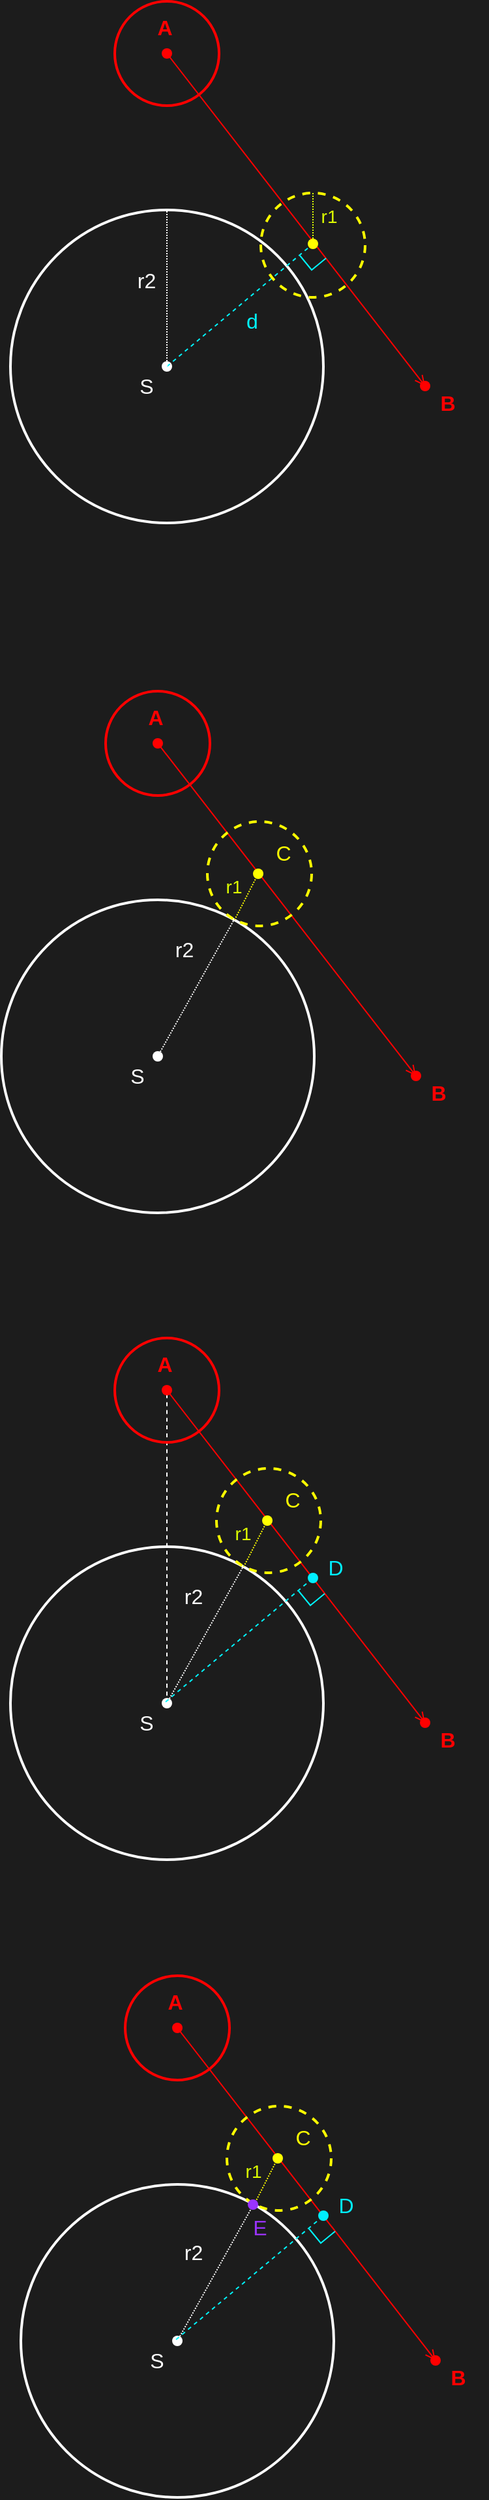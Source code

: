 <mxfile version="15.4.1" type="device"><diagram id="fCZ8dxqV5h4fluIDWIOY" name="Page-1"><mxGraphModel dx="714" dy="752" grid="0" gridSize="20" guides="1" tooltips="1" connect="1" arrows="1" fold="1" page="0" pageScale="1" pageWidth="827" pageHeight="1169" background="#1C1C1C" math="0" shadow="0"><root><mxCell id="0"/><mxCell id="1" parent="0"/><mxCell id="T7oiDlKmzv_vdTTcZeZM-1" value="" style="ellipse;whiteSpace=wrap;html=1;aspect=fixed;fillColor=none;strokeColor=#FFFFFF;strokeWidth=2;" parent="1" vertex="1"><mxGeometry x="240" y="320" width="240" height="240" as="geometry"/></mxCell><mxCell id="T7oiDlKmzv_vdTTcZeZM-6" value="" style="group" parent="1" vertex="1" connectable="0"><mxGeometry x="320" y="160" width="80" height="80" as="geometry"/></mxCell><mxCell id="T7oiDlKmzv_vdTTcZeZM-2" value="" style="ellipse;whiteSpace=wrap;html=1;aspect=fixed;fillColor=none;strokeColor=#FF0000;strokeWidth=2;" parent="T7oiDlKmzv_vdTTcZeZM-6" vertex="1"><mxGeometry width="80" height="80" as="geometry"/></mxCell><mxCell id="T7oiDlKmzv_vdTTcZeZM-5" value="" style="shape=waypoint;sketch=0;size=6;pointerEvents=1;points=[];fillColor=none;resizable=0;rotatable=0;perimeter=centerPerimeter;snapToPoint=1;strokeColor=#FF0000;strokeWidth=2;" parent="T7oiDlKmzv_vdTTcZeZM-6" vertex="1"><mxGeometry x="20" y="20" width="40" height="40" as="geometry"/></mxCell><mxCell id="VH2lCAt-w7yX6zZefVOD-40" value="A" style="text;html=1;align=center;verticalAlign=middle;resizable=0;points=[];autosize=1;strokeColor=none;fillColor=none;fontColor=#FF0000;fontStyle=1;fontSize=16;" vertex="1" parent="T7oiDlKmzv_vdTTcZeZM-6"><mxGeometry x="27" y="8" width="22" height="23" as="geometry"/></mxCell><mxCell id="T7oiDlKmzv_vdTTcZeZM-12" style="rounded=0;orthogonalLoop=1;jettySize=auto;html=1;strokeColor=#FF0000;exitX=0.45;exitY=0.525;exitDx=0;exitDy=0;exitPerimeter=0;endArrow=open;endFill=0;" parent="1" edge="1" target="T7oiDlKmzv_vdTTcZeZM-9" source="T7oiDlKmzv_vdTTcZeZM-5"><mxGeometry relative="1" as="geometry"><mxPoint x="415" y="284" as="targetPoint"/><mxPoint x="389" y="243" as="sourcePoint"/></mxGeometry></mxCell><mxCell id="T7oiDlKmzv_vdTTcZeZM-17" value="d" style="text;html=1;align=center;verticalAlign=middle;resizable=0;points=[];autosize=1;strokeColor=none;fillColor=none;fontSize=16;fontColor=#00F7FF;" parent="1" vertex="1"><mxGeometry x="405" y="395" width="40" height="20" as="geometry"/></mxCell><mxCell id="T7oiDlKmzv_vdTTcZeZM-18" value="r2" style="text;html=1;align=center;verticalAlign=middle;resizable=0;points=[];autosize=1;strokeColor=none;fillColor=none;fontSize=16;fontColor=#FFFFFF;" parent="1" vertex="1"><mxGeometry x="324" y="364" width="40" height="20" as="geometry"/></mxCell><mxCell id="T7oiDlKmzv_vdTTcZeZM-20" style="rounded=0;orthogonalLoop=1;jettySize=auto;html=1;strokeColor=#DDFF00;endArrow=none;endFill=0;dashed=1;dashPattern=1 1;fontColor=#DDFF00;exitX=0.5;exitY=0;exitDx=0;exitDy=0;" parent="1" target="VH2lCAt-w7yX6zZefVOD-39" edge="1" source="T7oiDlKmzv_vdTTcZeZM-8"><mxGeometry relative="1" as="geometry"><mxPoint x="559" y="356" as="targetPoint"/><mxPoint x="602" y="302" as="sourcePoint"/></mxGeometry></mxCell><mxCell id="T7oiDlKmzv_vdTTcZeZM-21" value="r1" style="text;html=1;align=center;verticalAlign=middle;resizable=0;points=[];autosize=1;strokeColor=none;fillColor=none;fontSize=14;fontColor=#DDFF00;" parent="1" vertex="1"><mxGeometry x="464" y="315" width="40" height="20" as="geometry"/></mxCell><mxCell id="T7oiDlKmzv_vdTTcZeZM-3" value="" style="shape=waypoint;sketch=0;fillStyle=solid;size=6;pointerEvents=1;points=[];fillColor=none;resizable=0;rotatable=0;perimeter=centerPerimeter;snapToPoint=1;strokeColor=#FFFFFF;strokeWidth=2;" parent="1" vertex="1"><mxGeometry x="340" y="420" width="40" height="40" as="geometry"/></mxCell><mxCell id="T7oiDlKmzv_vdTTcZeZM-11" value="" style="group" parent="1" vertex="1" connectable="0"><mxGeometry x="518" y="415" width="80" height="80" as="geometry"/></mxCell><mxCell id="T7oiDlKmzv_vdTTcZeZM-7" value="" style="group;shadow=0;" parent="T7oiDlKmzv_vdTTcZeZM-11" vertex="1" connectable="0"><mxGeometry width="80" height="80" as="geometry"/></mxCell><mxCell id="T7oiDlKmzv_vdTTcZeZM-9" value="" style="shape=waypoint;sketch=0;size=6;pointerEvents=1;points=[];fillColor=none;resizable=0;rotatable=0;perimeter=centerPerimeter;snapToPoint=1;strokeColor=#FF0000;strokeWidth=2;" parent="T7oiDlKmzv_vdTTcZeZM-7" vertex="1"><mxGeometry x="20" y="20" width="40" height="40" as="geometry"/></mxCell><mxCell id="VH2lCAt-w7yX6zZefVOD-41" value="B" style="text;html=1;align=center;verticalAlign=middle;resizable=0;points=[];autosize=1;strokeColor=none;fillColor=none;fontColor=#FF0000;fontStyle=1;fontSize=16;" vertex="1" parent="T7oiDlKmzv_vdTTcZeZM-7"><mxGeometry x="46" y="41" width="22" height="23" as="geometry"/></mxCell><mxCell id="T7oiDlKmzv_vdTTcZeZM-13" style="rounded=0;orthogonalLoop=1;jettySize=auto;html=1;strokeColor=#00F7FF;endArrow=none;endFill=0;exitX=0.617;exitY=0.559;exitDx=0;exitDy=0;exitPerimeter=0;dashed=1;" parent="1" source="T7oiDlKmzv_vdTTcZeZM-3" edge="1" target="VH2lCAt-w7yX6zZefVOD-39"><mxGeometry x="240" y="320" as="geometry"><mxPoint x="440" y="330" as="targetPoint"/><mxPoint x="500" y="240.0" as="sourcePoint"/></mxGeometry></mxCell><mxCell id="T7oiDlKmzv_vdTTcZeZM-14" style="rounded=0;orthogonalLoop=1;jettySize=auto;html=1;strokeColor=#FFFFFF;endArrow=none;endFill=0;entryX=0.5;entryY=0;entryDx=0;entryDy=0;dashed=1;dashPattern=1 1;fontColor=#DDFF00;" parent="1" source="T7oiDlKmzv_vdTTcZeZM-3" target="T7oiDlKmzv_vdTTcZeZM-1" edge="1"><mxGeometry x="240" y="320" as="geometry"><mxPoint x="620" y="460" as="targetPoint"/><mxPoint x="540" y="570" as="sourcePoint"/></mxGeometry></mxCell><mxCell id="T7oiDlKmzv_vdTTcZeZM-8" value="" style="ellipse;whiteSpace=wrap;html=1;aspect=fixed;fillColor=none;strokeColor=#FFFF00;strokeWidth=2;dashed=1;" parent="1" vertex="1"><mxGeometry x="432" y="307" width="80" height="80" as="geometry"/></mxCell><mxCell id="VH2lCAt-w7yX6zZefVOD-39" value="" style="shape=waypoint;sketch=0;size=6;pointerEvents=1;points=[];fillColor=none;resizable=0;rotatable=0;perimeter=centerPerimeter;snapToPoint=1;fontColor=#FFFF00;strokeColor=#FFFF00;strokeWidth=2;" vertex="1" parent="1"><mxGeometry x="452" y="326" width="40" height="40" as="geometry"/></mxCell><mxCell id="VH2lCAt-w7yX6zZefVOD-42" value="S" style="text;html=1;align=center;verticalAlign=middle;resizable=0;points=[];autosize=1;strokeColor=none;fillColor=none;fontSize=16;fontColor=#FFFFFF;fontStyle=0" vertex="1" parent="1"><mxGeometry x="333.5" y="443.5" width="21" height="23" as="geometry"/></mxCell><mxCell id="VH2lCAt-w7yX6zZefVOD-43" style="rounded=0;orthogonalLoop=1;jettySize=auto;html=1;strokeColor=#00F7FF;endArrow=none;endFill=0;" edge="1" parent="1"><mxGeometry x="251" y="330" as="geometry"><mxPoint x="482" y="357" as="targetPoint"/><mxPoint x="462" y="355" as="sourcePoint"/><Array as="points"><mxPoint x="471" y="366"/></Array></mxGeometry></mxCell><mxCell id="VH2lCAt-w7yX6zZefVOD-44" value="" style="ellipse;whiteSpace=wrap;html=1;aspect=fixed;fillColor=none;strokeColor=#FFFFFF;strokeWidth=2;" vertex="1" parent="1"><mxGeometry x="233" y="849" width="240" height="240" as="geometry"/></mxCell><mxCell id="VH2lCAt-w7yX6zZefVOD-45" value="" style="group" vertex="1" connectable="0" parent="1"><mxGeometry x="313" y="689" width="80" height="80" as="geometry"/></mxCell><mxCell id="VH2lCAt-w7yX6zZefVOD-46" value="" style="ellipse;whiteSpace=wrap;html=1;aspect=fixed;fillColor=none;strokeColor=#FF0000;strokeWidth=2;" vertex="1" parent="VH2lCAt-w7yX6zZefVOD-45"><mxGeometry width="80" height="80" as="geometry"/></mxCell><mxCell id="VH2lCAt-w7yX6zZefVOD-47" value="" style="shape=waypoint;sketch=0;size=6;pointerEvents=1;points=[];fillColor=none;resizable=0;rotatable=0;perimeter=centerPerimeter;snapToPoint=1;strokeColor=#FF0000;strokeWidth=2;" vertex="1" parent="VH2lCAt-w7yX6zZefVOD-45"><mxGeometry x="20" y="20" width="40" height="40" as="geometry"/></mxCell><mxCell id="VH2lCAt-w7yX6zZefVOD-48" value="A" style="text;html=1;align=center;verticalAlign=middle;resizable=0;points=[];autosize=1;strokeColor=none;fillColor=none;fontColor=#FF0000;fontStyle=1;fontSize=16;" vertex="1" parent="VH2lCAt-w7yX6zZefVOD-45"><mxGeometry x="27" y="8" width="22" height="23" as="geometry"/></mxCell><mxCell id="VH2lCAt-w7yX6zZefVOD-49" style="rounded=0;orthogonalLoop=1;jettySize=auto;html=1;strokeColor=#FF0000;exitX=0.45;exitY=0.525;exitDx=0;exitDy=0;exitPerimeter=0;endArrow=open;endFill=0;" edge="1" parent="1" source="VH2lCAt-w7yX6zZefVOD-47" target="VH2lCAt-w7yX6zZefVOD-57"><mxGeometry relative="1" as="geometry"><mxPoint x="408" y="813" as="targetPoint"/><mxPoint x="382" y="772" as="sourcePoint"/></mxGeometry></mxCell><mxCell id="VH2lCAt-w7yX6zZefVOD-51" value="r2" style="text;html=1;align=center;verticalAlign=middle;resizable=0;points=[];autosize=1;strokeColor=none;fillColor=none;fontSize=16;fontColor=#FFFFFF;" vertex="1" parent="1"><mxGeometry x="353" y="877" width="40" height="20" as="geometry"/></mxCell><mxCell id="VH2lCAt-w7yX6zZefVOD-53" value="r1" style="text;html=1;align=center;verticalAlign=middle;resizable=0;points=[];autosize=1;strokeColor=none;fillColor=none;fontSize=14;fontColor=#DDFF00;" vertex="1" parent="1"><mxGeometry x="391" y="829" width="40" height="20" as="geometry"/></mxCell><mxCell id="VH2lCAt-w7yX6zZefVOD-54" value="" style="shape=waypoint;sketch=0;fillStyle=solid;size=6;pointerEvents=1;points=[];fillColor=none;resizable=0;rotatable=0;perimeter=centerPerimeter;snapToPoint=1;strokeColor=#FFFFFF;strokeWidth=2;" vertex="1" parent="1"><mxGeometry x="333" y="949" width="40" height="40" as="geometry"/></mxCell><mxCell id="VH2lCAt-w7yX6zZefVOD-55" value="" style="group" vertex="1" connectable="0" parent="1"><mxGeometry x="511" y="944" width="80" height="80" as="geometry"/></mxCell><mxCell id="VH2lCAt-w7yX6zZefVOD-56" value="" style="group;shadow=0;" vertex="1" connectable="0" parent="VH2lCAt-w7yX6zZefVOD-55"><mxGeometry width="80" height="80" as="geometry"/></mxCell><mxCell id="VH2lCAt-w7yX6zZefVOD-57" value="" style="shape=waypoint;sketch=0;size=6;pointerEvents=1;points=[];fillColor=none;resizable=0;rotatable=0;perimeter=centerPerimeter;snapToPoint=1;strokeColor=#FF0000;strokeWidth=2;" vertex="1" parent="VH2lCAt-w7yX6zZefVOD-56"><mxGeometry x="20" y="20" width="40" height="40" as="geometry"/></mxCell><mxCell id="VH2lCAt-w7yX6zZefVOD-58" value="B" style="text;html=1;align=center;verticalAlign=middle;resizable=0;points=[];autosize=1;strokeColor=none;fillColor=none;fontColor=#FF0000;fontStyle=1;fontSize=16;" vertex="1" parent="VH2lCAt-w7yX6zZefVOD-56"><mxGeometry x="46" y="41" width="22" height="23" as="geometry"/></mxCell><mxCell id="VH2lCAt-w7yX6zZefVOD-60" style="rounded=0;orthogonalLoop=1;jettySize=auto;html=1;strokeColor=#FFFFFF;endArrow=none;endFill=0;entryX=0.745;entryY=0.061;entryDx=0;entryDy=0;dashed=1;dashPattern=1 1;fontColor=#DDFF00;entryPerimeter=0;" edge="1" parent="1" source="VH2lCAt-w7yX6zZefVOD-54" target="VH2lCAt-w7yX6zZefVOD-44"><mxGeometry x="233" y="849" as="geometry"><mxPoint x="613" y="989" as="targetPoint"/><mxPoint x="533" y="1099" as="sourcePoint"/></mxGeometry></mxCell><mxCell id="VH2lCAt-w7yX6zZefVOD-61" value="" style="ellipse;whiteSpace=wrap;html=1;aspect=fixed;fillColor=none;strokeColor=#FFFF00;strokeWidth=2;dashed=1;" vertex="1" parent="1"><mxGeometry x="391" y="789" width="80" height="80" as="geometry"/></mxCell><mxCell id="VH2lCAt-w7yX6zZefVOD-63" value="S" style="text;html=1;align=center;verticalAlign=middle;resizable=0;points=[];autosize=1;strokeColor=none;fillColor=none;fontSize=16;fontColor=#FFFFFF;fontStyle=0" vertex="1" parent="1"><mxGeometry x="326.5" y="972.5" width="21" height="23" as="geometry"/></mxCell><mxCell id="VH2lCAt-w7yX6zZefVOD-65" value="" style="shape=waypoint;sketch=0;size=6;pointerEvents=1;points=[];fillColor=none;resizable=0;rotatable=0;perimeter=centerPerimeter;snapToPoint=1;fontColor=#FFFF00;strokeColor=#FFFF00;strokeWidth=2;" vertex="1" parent="1"><mxGeometry x="410" y="809" width="40" height="40" as="geometry"/></mxCell><mxCell id="VH2lCAt-w7yX6zZefVOD-66" style="rounded=0;orthogonalLoop=1;jettySize=auto;html=1;strokeColor=#FFFF00;endArrow=none;endFill=0;dashed=1;dashPattern=1 1;fontColor=#DDFF00;exitX=0.261;exitY=0.943;exitDx=0;exitDy=0;exitPerimeter=0;" edge="1" parent="1" source="VH2lCAt-w7yX6zZefVOD-61" target="VH2lCAt-w7yX6zZefVOD-65"><mxGeometry x="253" y="869" as="geometry"><mxPoint x="431.8" y="883.64" as="targetPoint"/><mxPoint x="373.0" y="989" as="sourcePoint"/></mxGeometry></mxCell><mxCell id="VH2lCAt-w7yX6zZefVOD-67" value="C" style="text;html=1;align=center;verticalAlign=middle;resizable=0;points=[];autosize=1;strokeColor=none;fillColor=none;fontColor=#FFFF00;fontStyle=0;fontSize=16;" vertex="1" parent="1"><mxGeometry x="438" y="801" width="22" height="23" as="geometry"/></mxCell><mxCell id="VH2lCAt-w7yX6zZefVOD-95" style="edgeStyle=orthogonalEdgeStyle;curved=1;rounded=0;orthogonalLoop=1;jettySize=auto;html=1;fontSize=16;fontColor=#00EEFF;endArrow=none;endFill=0;strokeColor=#FFFFFF;dashed=1;entryX=0.624;entryY=0.538;entryDx=0;entryDy=0;entryPerimeter=0;" edge="1" parent="1" source="VH2lCAt-w7yX6zZefVOD-77" target="VH2lCAt-w7yX6zZefVOD-71"><mxGeometry relative="1" as="geometry"><mxPoint x="360" y="1295.483" as="targetPoint"/></mxGeometry></mxCell><mxCell id="VH2lCAt-w7yX6zZefVOD-68" value="" style="ellipse;whiteSpace=wrap;html=1;aspect=fixed;fillColor=none;strokeColor=#FFFFFF;strokeWidth=2;" vertex="1" parent="1"><mxGeometry x="240" y="1345" width="240" height="240" as="geometry"/></mxCell><mxCell id="VH2lCAt-w7yX6zZefVOD-69" value="" style="group" vertex="1" connectable="0" parent="1"><mxGeometry x="320" y="1185" width="80" height="80" as="geometry"/></mxCell><mxCell id="VH2lCAt-w7yX6zZefVOD-70" value="" style="ellipse;whiteSpace=wrap;html=1;aspect=fixed;fillColor=none;strokeColor=#FF0000;strokeWidth=2;" vertex="1" parent="VH2lCAt-w7yX6zZefVOD-69"><mxGeometry width="80" height="80" as="geometry"/></mxCell><mxCell id="VH2lCAt-w7yX6zZefVOD-71" value="" style="shape=waypoint;sketch=0;size=6;pointerEvents=1;points=[];fillColor=none;resizable=0;rotatable=0;perimeter=centerPerimeter;snapToPoint=1;strokeColor=#FF0000;strokeWidth=2;" vertex="1" parent="VH2lCAt-w7yX6zZefVOD-69"><mxGeometry x="20" y="20" width="40" height="40" as="geometry"/></mxCell><mxCell id="VH2lCAt-w7yX6zZefVOD-72" value="A" style="text;html=1;align=center;verticalAlign=middle;resizable=0;points=[];autosize=1;strokeColor=none;fillColor=none;fontColor=#FF0000;fontStyle=1;fontSize=16;" vertex="1" parent="VH2lCAt-w7yX6zZefVOD-69"><mxGeometry x="27" y="8" width="22" height="23" as="geometry"/></mxCell><mxCell id="VH2lCAt-w7yX6zZefVOD-73" style="rounded=0;orthogonalLoop=1;jettySize=auto;html=1;strokeColor=#FF0000;exitX=0.45;exitY=0.525;exitDx=0;exitDy=0;exitPerimeter=0;endArrow=open;endFill=0;" edge="1" source="VH2lCAt-w7yX6zZefVOD-71" target="VH2lCAt-w7yX6zZefVOD-80" parent="1"><mxGeometry relative="1" as="geometry"><mxPoint x="415" y="1309" as="targetPoint"/><mxPoint x="389" y="1268" as="sourcePoint"/></mxGeometry></mxCell><mxCell id="VH2lCAt-w7yX6zZefVOD-75" value="r2" style="text;html=1;align=center;verticalAlign=middle;resizable=0;points=[];autosize=1;strokeColor=none;fillColor=none;fontSize=16;fontColor=#FFFFFF;" vertex="1" parent="1"><mxGeometry x="360" y="1373" width="40" height="20" as="geometry"/></mxCell><mxCell id="VH2lCAt-w7yX6zZefVOD-76" value="r1" style="text;html=1;align=center;verticalAlign=middle;resizable=0;points=[];autosize=1;strokeColor=none;fillColor=none;fontSize=14;fontColor=#DDFF00;" vertex="1" parent="1"><mxGeometry x="398" y="1325" width="40" height="20" as="geometry"/></mxCell><mxCell id="VH2lCAt-w7yX6zZefVOD-77" value="" style="shape=waypoint;sketch=0;fillStyle=solid;size=6;pointerEvents=1;points=[];fillColor=none;resizable=0;rotatable=0;perimeter=centerPerimeter;snapToPoint=1;strokeColor=#FFFFFF;strokeWidth=2;" vertex="1" parent="1"><mxGeometry x="340" y="1445" width="40" height="40" as="geometry"/></mxCell><mxCell id="VH2lCAt-w7yX6zZefVOD-78" value="" style="group" vertex="1" connectable="0" parent="1"><mxGeometry x="518" y="1440" width="80" height="80" as="geometry"/></mxCell><mxCell id="VH2lCAt-w7yX6zZefVOD-79" value="" style="group;shadow=0;" vertex="1" connectable="0" parent="VH2lCAt-w7yX6zZefVOD-78"><mxGeometry width="80" height="80" as="geometry"/></mxCell><mxCell id="VH2lCAt-w7yX6zZefVOD-80" value="" style="shape=waypoint;sketch=0;size=6;pointerEvents=1;points=[];fillColor=none;resizable=0;rotatable=0;perimeter=centerPerimeter;snapToPoint=1;strokeColor=#FF0000;strokeWidth=2;" vertex="1" parent="VH2lCAt-w7yX6zZefVOD-79"><mxGeometry x="20" y="20" width="40" height="40" as="geometry"/></mxCell><mxCell id="VH2lCAt-w7yX6zZefVOD-81" value="B" style="text;html=1;align=center;verticalAlign=middle;resizable=0;points=[];autosize=1;strokeColor=none;fillColor=none;fontColor=#FF0000;fontStyle=1;fontSize=16;" vertex="1" parent="VH2lCAt-w7yX6zZefVOD-79"><mxGeometry x="46" y="41" width="22" height="23" as="geometry"/></mxCell><mxCell id="VH2lCAt-w7yX6zZefVOD-83" style="rounded=0;orthogonalLoop=1;jettySize=auto;html=1;strokeColor=#FFFFFF;endArrow=none;endFill=0;entryX=0.745;entryY=0.061;entryDx=0;entryDy=0;dashed=1;dashPattern=1 1;fontColor=#DDFF00;entryPerimeter=0;" edge="1" source="VH2lCAt-w7yX6zZefVOD-77" target="VH2lCAt-w7yX6zZefVOD-68" parent="1"><mxGeometry x="240" y="1345" as="geometry"><mxPoint x="620" y="1485" as="targetPoint"/><mxPoint x="540" y="1595" as="sourcePoint"/></mxGeometry></mxCell><mxCell id="VH2lCAt-w7yX6zZefVOD-84" value="" style="ellipse;whiteSpace=wrap;html=1;aspect=fixed;fillColor=none;strokeColor=#FFFF00;strokeWidth=2;dashed=1;" vertex="1" parent="1"><mxGeometry x="398" y="1285" width="80" height="80" as="geometry"/></mxCell><mxCell id="VH2lCAt-w7yX6zZefVOD-85" value="S" style="text;html=1;align=center;verticalAlign=middle;resizable=0;points=[];autosize=1;strokeColor=none;fillColor=none;fontSize=16;fontColor=#FFFFFF;fontStyle=0" vertex="1" parent="1"><mxGeometry x="333.5" y="1468.5" width="21" height="23" as="geometry"/></mxCell><mxCell id="VH2lCAt-w7yX6zZefVOD-86" value="" style="shape=waypoint;sketch=0;size=6;pointerEvents=1;points=[];fillColor=none;resizable=0;rotatable=0;perimeter=centerPerimeter;snapToPoint=1;fontColor=#FFFF00;strokeColor=#FFFF00;strokeWidth=2;" vertex="1" parent="1"><mxGeometry x="417" y="1305" width="40" height="40" as="geometry"/></mxCell><mxCell id="VH2lCAt-w7yX6zZefVOD-87" style="rounded=0;orthogonalLoop=1;jettySize=auto;html=1;strokeColor=#FFFF00;endArrow=none;endFill=0;dashed=1;dashPattern=1 1;fontColor=#DDFF00;exitX=0.261;exitY=0.943;exitDx=0;exitDy=0;exitPerimeter=0;" edge="1" source="VH2lCAt-w7yX6zZefVOD-84" target="VH2lCAt-w7yX6zZefVOD-86" parent="1"><mxGeometry x="260" y="1365" as="geometry"><mxPoint x="438.8" y="1379.64" as="targetPoint"/><mxPoint x="380.0" y="1485" as="sourcePoint"/></mxGeometry></mxCell><mxCell id="VH2lCAt-w7yX6zZefVOD-88" value="C" style="text;html=1;align=center;verticalAlign=middle;resizable=0;points=[];autosize=1;strokeColor=none;fillColor=none;fontColor=#FFFF00;fontStyle=0;fontSize=16;" vertex="1" parent="1"><mxGeometry x="445" y="1297" width="22" height="23" as="geometry"/></mxCell><mxCell id="VH2lCAt-w7yX6zZefVOD-91" value="" style="group" vertex="1" connectable="0" parent="1"><mxGeometry x="359" y="1370" width="112" height="94" as="geometry"/></mxCell><mxCell id="VH2lCAt-w7yX6zZefVOD-89" style="rounded=0;orthogonalLoop=1;jettySize=auto;html=1;strokeColor=#00F7FF;endArrow=none;endFill=0;" edge="1" parent="VH2lCAt-w7yX6zZefVOD-91"><mxGeometry x="-109" y="-16" as="geometry"><mxPoint x="122" y="11" as="targetPoint"/><mxPoint x="102" y="9" as="sourcePoint"/><Array as="points"><mxPoint x="111" y="20"/></Array></mxGeometry></mxCell><mxCell id="VH2lCAt-w7yX6zZefVOD-90" style="rounded=0;orthogonalLoop=1;jettySize=auto;html=1;strokeColor=#00F7FF;endArrow=none;endFill=0;exitX=0.617;exitY=0.559;exitDx=0;exitDy=0;exitPerimeter=0;dashed=1;" edge="1" parent="VH2lCAt-w7yX6zZefVOD-91"><mxGeometry x="-120" y="-26" as="geometry"><mxPoint x="112" as="targetPoint"/><mxPoint y="94" as="sourcePoint"/></mxGeometry></mxCell><mxCell id="VH2lCAt-w7yX6zZefVOD-93" value="" style="shape=waypoint;sketch=0;size=6;pointerEvents=1;points=[];fillColor=none;resizable=0;rotatable=0;perimeter=centerPerimeter;snapToPoint=1;fontColor=#FFFF00;strokeColor=#00EEFF;strokeWidth=2;" vertex="1" parent="1"><mxGeometry x="452" y="1349" width="40" height="40" as="geometry"/></mxCell><mxCell id="VH2lCAt-w7yX6zZefVOD-94" value="D" style="text;html=1;align=center;verticalAlign=middle;resizable=0;points=[];autosize=1;strokeColor=none;fillColor=none;fontColor=#00EEFF;fontStyle=0;fontSize=16;" vertex="1" parent="1"><mxGeometry x="478" y="1349" width="22" height="23" as="geometry"/></mxCell><mxCell id="VH2lCAt-w7yX6zZefVOD-97" value="" style="ellipse;whiteSpace=wrap;html=1;aspect=fixed;fillColor=none;strokeColor=#FFFFFF;strokeWidth=2;" vertex="1" parent="1"><mxGeometry x="248" y="1834" width="240" height="240" as="geometry"/></mxCell><mxCell id="VH2lCAt-w7yX6zZefVOD-98" value="" style="group" vertex="1" connectable="0" parent="1"><mxGeometry x="328" y="1674" width="80" height="80" as="geometry"/></mxCell><mxCell id="VH2lCAt-w7yX6zZefVOD-99" value="" style="ellipse;whiteSpace=wrap;html=1;aspect=fixed;fillColor=none;strokeColor=#FF0000;strokeWidth=2;" vertex="1" parent="VH2lCAt-w7yX6zZefVOD-98"><mxGeometry width="80" height="80" as="geometry"/></mxCell><mxCell id="VH2lCAt-w7yX6zZefVOD-100" value="" style="shape=waypoint;sketch=0;size=6;pointerEvents=1;points=[];fillColor=none;resizable=0;rotatable=0;perimeter=centerPerimeter;snapToPoint=1;strokeColor=#FF0000;strokeWidth=2;" vertex="1" parent="VH2lCAt-w7yX6zZefVOD-98"><mxGeometry x="20" y="20" width="40" height="40" as="geometry"/></mxCell><mxCell id="VH2lCAt-w7yX6zZefVOD-101" value="A" style="text;html=1;align=center;verticalAlign=middle;resizable=0;points=[];autosize=1;strokeColor=none;fillColor=none;fontColor=#FF0000;fontStyle=1;fontSize=16;" vertex="1" parent="VH2lCAt-w7yX6zZefVOD-98"><mxGeometry x="27" y="8" width="22" height="23" as="geometry"/></mxCell><mxCell id="VH2lCAt-w7yX6zZefVOD-102" style="rounded=0;orthogonalLoop=1;jettySize=auto;html=1;strokeColor=#FF0000;exitX=0.45;exitY=0.525;exitDx=0;exitDy=0;exitPerimeter=0;endArrow=open;endFill=0;" edge="1" source="VH2lCAt-w7yX6zZefVOD-100" target="VH2lCAt-w7yX6zZefVOD-108" parent="1"><mxGeometry relative="1" as="geometry"><mxPoint x="423" y="1798" as="targetPoint"/><mxPoint x="397" y="1757" as="sourcePoint"/></mxGeometry></mxCell><mxCell id="VH2lCAt-w7yX6zZefVOD-103" value="r2" style="text;html=1;align=center;verticalAlign=middle;resizable=0;points=[];autosize=1;strokeColor=none;fillColor=none;fontSize=16;fontColor=#FFFFFF;" vertex="1" parent="1"><mxGeometry x="360" y="1876" width="40" height="20" as="geometry"/></mxCell><mxCell id="VH2lCAt-w7yX6zZefVOD-104" value="r1" style="text;html=1;align=center;verticalAlign=middle;resizable=0;points=[];autosize=1;strokeColor=none;fillColor=none;fontSize=14;fontColor=#DDFF00;" vertex="1" parent="1"><mxGeometry x="406" y="1814" width="40" height="20" as="geometry"/></mxCell><mxCell id="VH2lCAt-w7yX6zZefVOD-105" value="" style="shape=waypoint;sketch=0;fillStyle=solid;size=6;pointerEvents=1;points=[];fillColor=none;resizable=0;rotatable=0;perimeter=centerPerimeter;snapToPoint=1;strokeColor=#FFFFFF;strokeWidth=2;" vertex="1" parent="1"><mxGeometry x="348" y="1934" width="40" height="40" as="geometry"/></mxCell><mxCell id="VH2lCAt-w7yX6zZefVOD-106" value="" style="group" vertex="1" connectable="0" parent="1"><mxGeometry x="526" y="1929" width="80" height="80" as="geometry"/></mxCell><mxCell id="VH2lCAt-w7yX6zZefVOD-107" value="" style="group;shadow=0;" vertex="1" connectable="0" parent="VH2lCAt-w7yX6zZefVOD-106"><mxGeometry width="80" height="80" as="geometry"/></mxCell><mxCell id="VH2lCAt-w7yX6zZefVOD-108" value="" style="shape=waypoint;sketch=0;size=6;pointerEvents=1;points=[];fillColor=none;resizable=0;rotatable=0;perimeter=centerPerimeter;snapToPoint=1;strokeColor=#FF0000;strokeWidth=2;" vertex="1" parent="VH2lCAt-w7yX6zZefVOD-107"><mxGeometry x="20" y="20" width="40" height="40" as="geometry"/></mxCell><mxCell id="VH2lCAt-w7yX6zZefVOD-109" value="B" style="text;html=1;align=center;verticalAlign=middle;resizable=0;points=[];autosize=1;strokeColor=none;fillColor=none;fontColor=#FF0000;fontStyle=1;fontSize=16;" vertex="1" parent="VH2lCAt-w7yX6zZefVOD-107"><mxGeometry x="46" y="41" width="22" height="23" as="geometry"/></mxCell><mxCell id="VH2lCAt-w7yX6zZefVOD-110" style="rounded=0;orthogonalLoop=1;jettySize=auto;html=1;strokeColor=#FFFFFF;endArrow=none;endFill=0;entryX=0.745;entryY=0.061;entryDx=0;entryDy=0;dashed=1;dashPattern=1 1;fontColor=#DDFF00;entryPerimeter=0;" edge="1" source="VH2lCAt-w7yX6zZefVOD-105" target="VH2lCAt-w7yX6zZefVOD-97" parent="1"><mxGeometry x="248" y="1834" as="geometry"><mxPoint x="628" y="1974" as="targetPoint"/><mxPoint x="548" y="2084" as="sourcePoint"/></mxGeometry></mxCell><mxCell id="VH2lCAt-w7yX6zZefVOD-111" value="" style="ellipse;whiteSpace=wrap;html=1;aspect=fixed;fillColor=none;strokeColor=#FFFF00;strokeWidth=2;dashed=1;" vertex="1" parent="1"><mxGeometry x="406" y="1774" width="80" height="80" as="geometry"/></mxCell><mxCell id="VH2lCAt-w7yX6zZefVOD-112" value="S" style="text;html=1;align=center;verticalAlign=middle;resizable=0;points=[];autosize=1;strokeColor=none;fillColor=none;fontSize=16;fontColor=#FFFFFF;fontStyle=0" vertex="1" parent="1"><mxGeometry x="341.5" y="1957.5" width="21" height="23" as="geometry"/></mxCell><mxCell id="VH2lCAt-w7yX6zZefVOD-113" value="" style="shape=waypoint;sketch=0;size=6;pointerEvents=1;points=[];fillColor=none;resizable=0;rotatable=0;perimeter=centerPerimeter;snapToPoint=1;fontColor=#FFFF00;strokeColor=#FFFF00;strokeWidth=2;" vertex="1" parent="1"><mxGeometry x="425" y="1794" width="40" height="40" as="geometry"/></mxCell><mxCell id="VH2lCAt-w7yX6zZefVOD-114" style="rounded=0;orthogonalLoop=1;jettySize=auto;html=1;strokeColor=#FFFF00;endArrow=none;endFill=0;dashed=1;dashPattern=1 1;fontColor=#DDFF00;exitX=0.261;exitY=0.943;exitDx=0;exitDy=0;exitPerimeter=0;" edge="1" source="VH2lCAt-w7yX6zZefVOD-111" target="VH2lCAt-w7yX6zZefVOD-113" parent="1"><mxGeometry x="268" y="1854" as="geometry"><mxPoint x="446.8" y="1868.64" as="targetPoint"/><mxPoint x="388.0" y="1974" as="sourcePoint"/></mxGeometry></mxCell><mxCell id="VH2lCAt-w7yX6zZefVOD-115" value="C" style="text;html=1;align=center;verticalAlign=middle;resizable=0;points=[];autosize=1;strokeColor=none;fillColor=none;fontColor=#FFFF00;fontStyle=0;fontSize=16;" vertex="1" parent="1"><mxGeometry x="453" y="1786" width="22" height="23" as="geometry"/></mxCell><mxCell id="VH2lCAt-w7yX6zZefVOD-116" value="" style="group" vertex="1" connectable="0" parent="1"><mxGeometry x="367" y="1859" width="112" height="94" as="geometry"/></mxCell><mxCell id="VH2lCAt-w7yX6zZefVOD-117" style="rounded=0;orthogonalLoop=1;jettySize=auto;html=1;strokeColor=#00F7FF;endArrow=none;endFill=0;" edge="1" parent="VH2lCAt-w7yX6zZefVOD-116"><mxGeometry x="-109" y="-16" as="geometry"><mxPoint x="122" y="11" as="targetPoint"/><mxPoint x="102" y="9" as="sourcePoint"/><Array as="points"><mxPoint x="111" y="20"/></Array></mxGeometry></mxCell><mxCell id="VH2lCAt-w7yX6zZefVOD-118" style="rounded=0;orthogonalLoop=1;jettySize=auto;html=1;strokeColor=#00F7FF;endArrow=none;endFill=0;exitX=0.617;exitY=0.559;exitDx=0;exitDy=0;exitPerimeter=0;dashed=1;" edge="1" parent="VH2lCAt-w7yX6zZefVOD-116"><mxGeometry x="-120" y="-26" as="geometry"><mxPoint x="112" as="targetPoint"/><mxPoint y="94" as="sourcePoint"/></mxGeometry></mxCell><mxCell id="VH2lCAt-w7yX6zZefVOD-119" value="" style="shape=waypoint;sketch=0;size=6;pointerEvents=1;points=[];fillColor=none;resizable=0;rotatable=0;perimeter=centerPerimeter;snapToPoint=1;fontColor=#FFFF00;strokeColor=#00EEFF;strokeWidth=2;" vertex="1" parent="1"><mxGeometry x="460" y="1838" width="40" height="40" as="geometry"/></mxCell><mxCell id="VH2lCAt-w7yX6zZefVOD-120" value="D" style="text;html=1;align=center;verticalAlign=middle;resizable=0;points=[];autosize=1;strokeColor=none;fillColor=none;fontColor=#00EEFF;fontStyle=0;fontSize=16;" vertex="1" parent="1"><mxGeometry x="486" y="1838" width="22" height="23" as="geometry"/></mxCell><mxCell id="VH2lCAt-w7yX6zZefVOD-121" value="" style="shape=waypoint;sketch=0;size=6;pointerEvents=1;points=[];fillColor=none;resizable=0;rotatable=0;perimeter=centerPerimeter;snapToPoint=1;fontColor=#9933FF;strokeColor=#9933FF;strokeWidth=2;" vertex="1" parent="1"><mxGeometry x="406" y="1829.5" width="40" height="40" as="geometry"/></mxCell><mxCell id="VH2lCAt-w7yX6zZefVOD-122" value="E" style="text;html=1;align=center;verticalAlign=middle;resizable=0;points=[];autosize=1;strokeColor=none;fillColor=none;fontColor=#9933FF;fontStyle=0;fontSize=16;" vertex="1" parent="1"><mxGeometry x="420" y="1855" width="21" height="23" as="geometry"/></mxCell></root></mxGraphModel></diagram></mxfile>